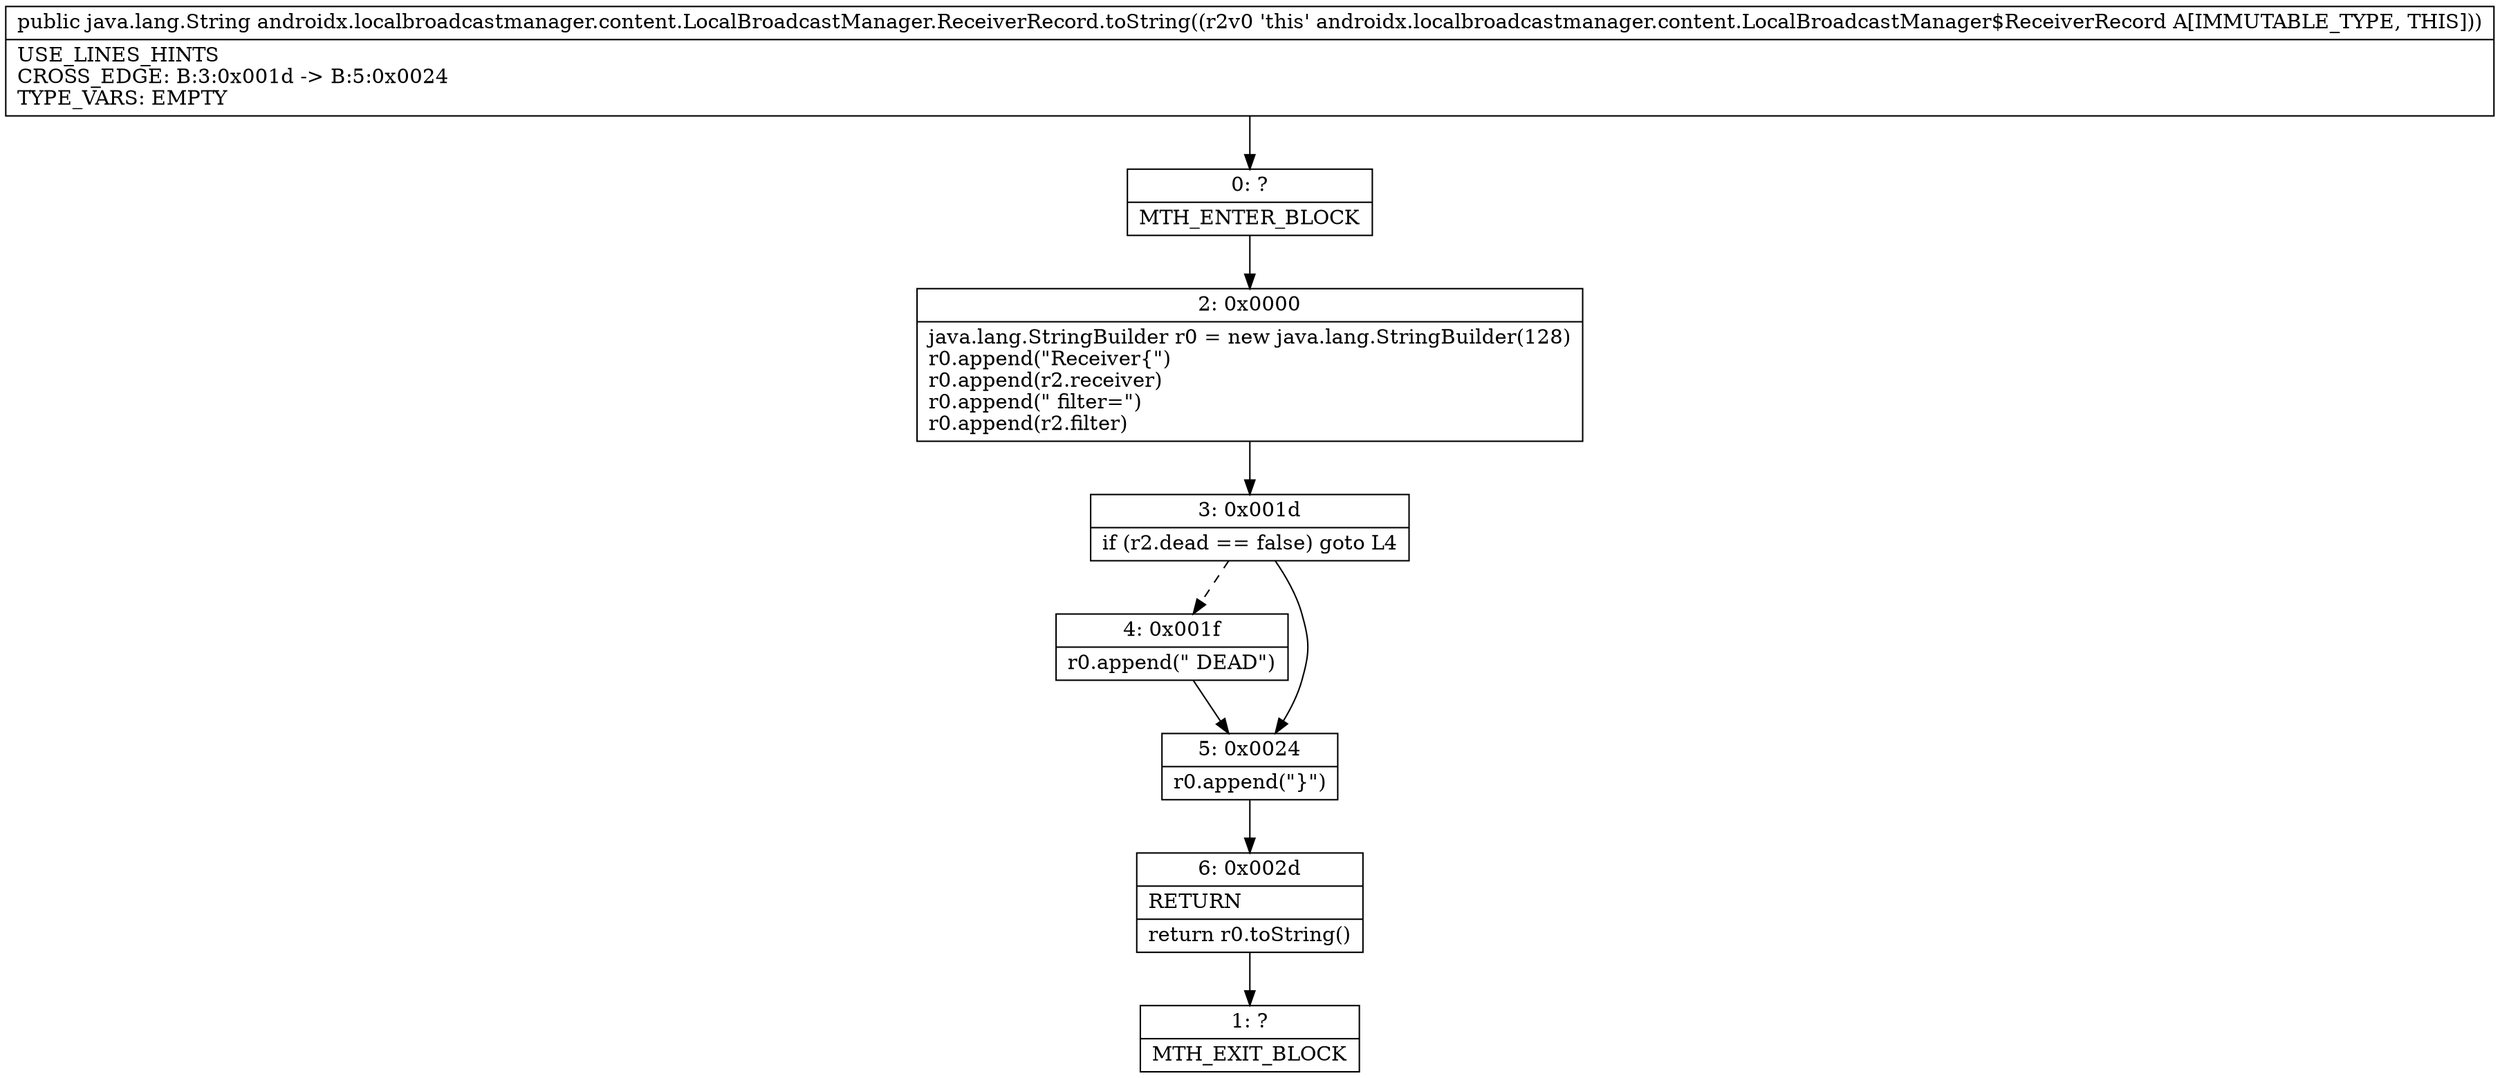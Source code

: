 digraph "CFG forandroidx.localbroadcastmanager.content.LocalBroadcastManager.ReceiverRecord.toString()Ljava\/lang\/String;" {
Node_0 [shape=record,label="{0\:\ ?|MTH_ENTER_BLOCK\l}"];
Node_2 [shape=record,label="{2\:\ 0x0000|java.lang.StringBuilder r0 = new java.lang.StringBuilder(128)\lr0.append(\"Receiver\{\")\lr0.append(r2.receiver)\lr0.append(\" filter=\")\lr0.append(r2.filter)\l}"];
Node_3 [shape=record,label="{3\:\ 0x001d|if (r2.dead == false) goto L4\l}"];
Node_4 [shape=record,label="{4\:\ 0x001f|r0.append(\" DEAD\")\l}"];
Node_5 [shape=record,label="{5\:\ 0x0024|r0.append(\"\}\")\l}"];
Node_6 [shape=record,label="{6\:\ 0x002d|RETURN\l|return r0.toString()\l}"];
Node_1 [shape=record,label="{1\:\ ?|MTH_EXIT_BLOCK\l}"];
MethodNode[shape=record,label="{public java.lang.String androidx.localbroadcastmanager.content.LocalBroadcastManager.ReceiverRecord.toString((r2v0 'this' androidx.localbroadcastmanager.content.LocalBroadcastManager$ReceiverRecord A[IMMUTABLE_TYPE, THIS]))  | USE_LINES_HINTS\lCROSS_EDGE: B:3:0x001d \-\> B:5:0x0024\lTYPE_VARS: EMPTY\l}"];
MethodNode -> Node_0;Node_0 -> Node_2;
Node_2 -> Node_3;
Node_3 -> Node_4[style=dashed];
Node_3 -> Node_5;
Node_4 -> Node_5;
Node_5 -> Node_6;
Node_6 -> Node_1;
}

